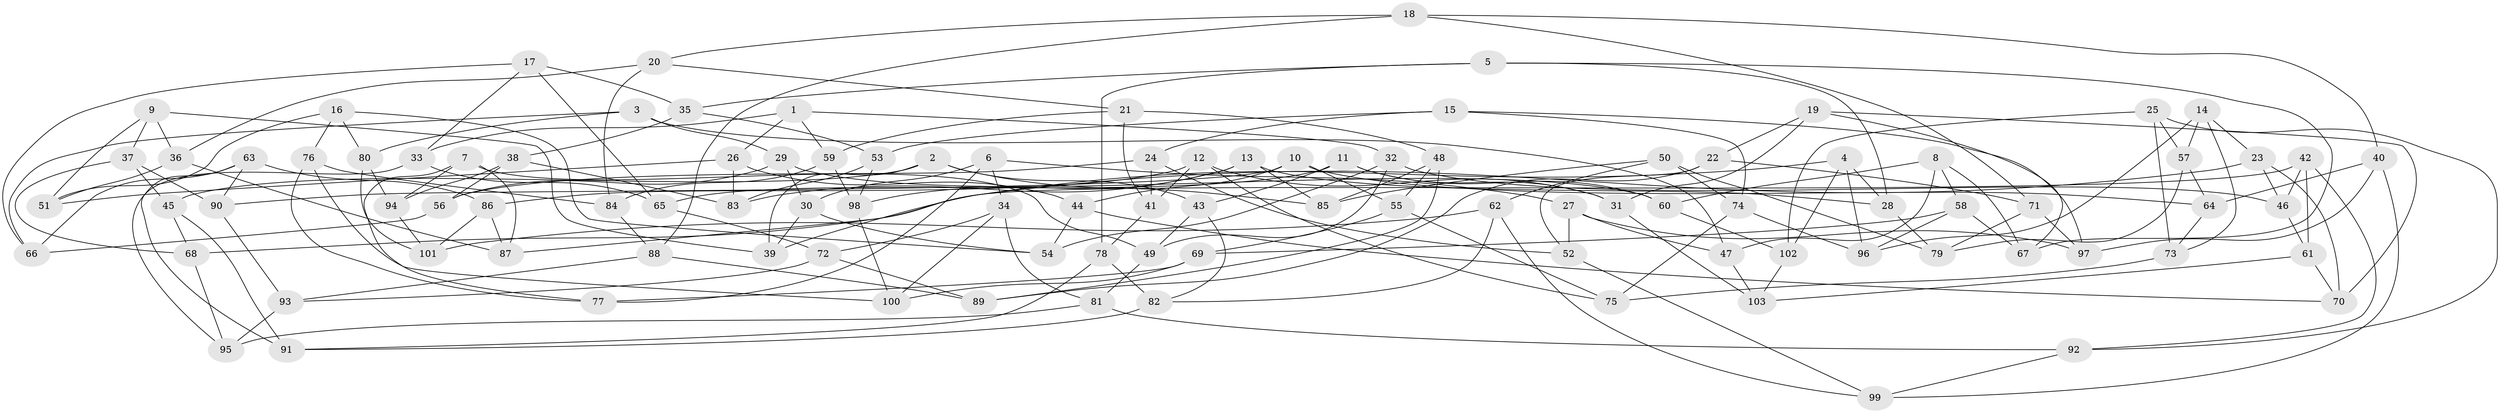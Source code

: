 // Generated by graph-tools (version 1.1) at 2025/16/03/09/25 04:16:27]
// undirected, 103 vertices, 206 edges
graph export_dot {
graph [start="1"]
  node [color=gray90,style=filled];
  1;
  2;
  3;
  4;
  5;
  6;
  7;
  8;
  9;
  10;
  11;
  12;
  13;
  14;
  15;
  16;
  17;
  18;
  19;
  20;
  21;
  22;
  23;
  24;
  25;
  26;
  27;
  28;
  29;
  30;
  31;
  32;
  33;
  34;
  35;
  36;
  37;
  38;
  39;
  40;
  41;
  42;
  43;
  44;
  45;
  46;
  47;
  48;
  49;
  50;
  51;
  52;
  53;
  54;
  55;
  56;
  57;
  58;
  59;
  60;
  61;
  62;
  63;
  64;
  65;
  66;
  67;
  68;
  69;
  70;
  71;
  72;
  73;
  74;
  75;
  76;
  77;
  78;
  79;
  80;
  81;
  82;
  83;
  84;
  85;
  86;
  87;
  88;
  89;
  90;
  91;
  92;
  93;
  94;
  95;
  96;
  97;
  98;
  99;
  100;
  101;
  102;
  103;
  1 -- 59;
  1 -- 32;
  1 -- 33;
  1 -- 26;
  2 -- 39;
  2 -- 85;
  2 -- 45;
  2 -- 43;
  3 -- 47;
  3 -- 66;
  3 -- 80;
  3 -- 29;
  4 -- 39;
  4 -- 96;
  4 -- 28;
  4 -- 102;
  5 -- 78;
  5 -- 28;
  5 -- 67;
  5 -- 35;
  6 -- 34;
  6 -- 30;
  6 -- 77;
  6 -- 27;
  7 -- 77;
  7 -- 49;
  7 -- 87;
  7 -- 94;
  8 -- 58;
  8 -- 60;
  8 -- 47;
  8 -- 67;
  9 -- 36;
  9 -- 51;
  9 -- 39;
  9 -- 37;
  10 -- 55;
  10 -- 44;
  10 -- 90;
  10 -- 64;
  11 -- 31;
  11 -- 60;
  11 -- 43;
  11 -- 65;
  12 -- 75;
  12 -- 86;
  12 -- 31;
  12 -- 41;
  13 -- 98;
  13 -- 85;
  13 -- 83;
  13 -- 28;
  14 -- 23;
  14 -- 73;
  14 -- 96;
  14 -- 57;
  15 -- 53;
  15 -- 74;
  15 -- 97;
  15 -- 24;
  16 -- 54;
  16 -- 51;
  16 -- 80;
  16 -- 76;
  17 -- 33;
  17 -- 66;
  17 -- 35;
  17 -- 65;
  18 -- 88;
  18 -- 20;
  18 -- 71;
  18 -- 40;
  19 -- 70;
  19 -- 67;
  19 -- 31;
  19 -- 22;
  20 -- 84;
  20 -- 21;
  20 -- 36;
  21 -- 59;
  21 -- 41;
  21 -- 48;
  22 -- 71;
  22 -- 89;
  22 -- 52;
  23 -- 87;
  23 -- 46;
  23 -- 70;
  24 -- 41;
  24 -- 56;
  24 -- 52;
  25 -- 73;
  25 -- 57;
  25 -- 102;
  25 -- 92;
  26 -- 51;
  26 -- 83;
  26 -- 44;
  27 -- 47;
  27 -- 52;
  27 -- 97;
  28 -- 79;
  29 -- 56;
  29 -- 60;
  29 -- 30;
  30 -- 54;
  30 -- 39;
  31 -- 103;
  32 -- 46;
  32 -- 54;
  32 -- 49;
  33 -- 95;
  33 -- 65;
  34 -- 81;
  34 -- 100;
  34 -- 72;
  35 -- 53;
  35 -- 38;
  36 -- 87;
  36 -- 51;
  37 -- 68;
  37 -- 90;
  37 -- 45;
  38 -- 83;
  38 -- 94;
  38 -- 56;
  40 -- 97;
  40 -- 64;
  40 -- 99;
  41 -- 78;
  42 -- 92;
  42 -- 68;
  42 -- 46;
  42 -- 61;
  43 -- 82;
  43 -- 49;
  44 -- 54;
  44 -- 70;
  45 -- 68;
  45 -- 91;
  46 -- 61;
  47 -- 103;
  48 -- 85;
  48 -- 55;
  48 -- 89;
  49 -- 81;
  50 -- 85;
  50 -- 62;
  50 -- 74;
  50 -- 79;
  52 -- 99;
  53 -- 98;
  53 -- 83;
  55 -- 69;
  55 -- 75;
  56 -- 66;
  57 -- 79;
  57 -- 64;
  58 -- 96;
  58 -- 67;
  58 -- 69;
  59 -- 98;
  59 -- 84;
  60 -- 102;
  61 -- 70;
  61 -- 103;
  62 -- 99;
  62 -- 101;
  62 -- 82;
  63 -- 86;
  63 -- 91;
  63 -- 66;
  63 -- 90;
  64 -- 73;
  65 -- 72;
  68 -- 95;
  69 -- 100;
  69 -- 77;
  71 -- 97;
  71 -- 79;
  72 -- 89;
  72 -- 93;
  73 -- 75;
  74 -- 96;
  74 -- 75;
  76 -- 100;
  76 -- 84;
  76 -- 77;
  78 -- 82;
  78 -- 91;
  80 -- 101;
  80 -- 94;
  81 -- 92;
  81 -- 95;
  82 -- 91;
  84 -- 88;
  86 -- 101;
  86 -- 87;
  88 -- 93;
  88 -- 89;
  90 -- 93;
  92 -- 99;
  93 -- 95;
  94 -- 101;
  98 -- 100;
  102 -- 103;
}
